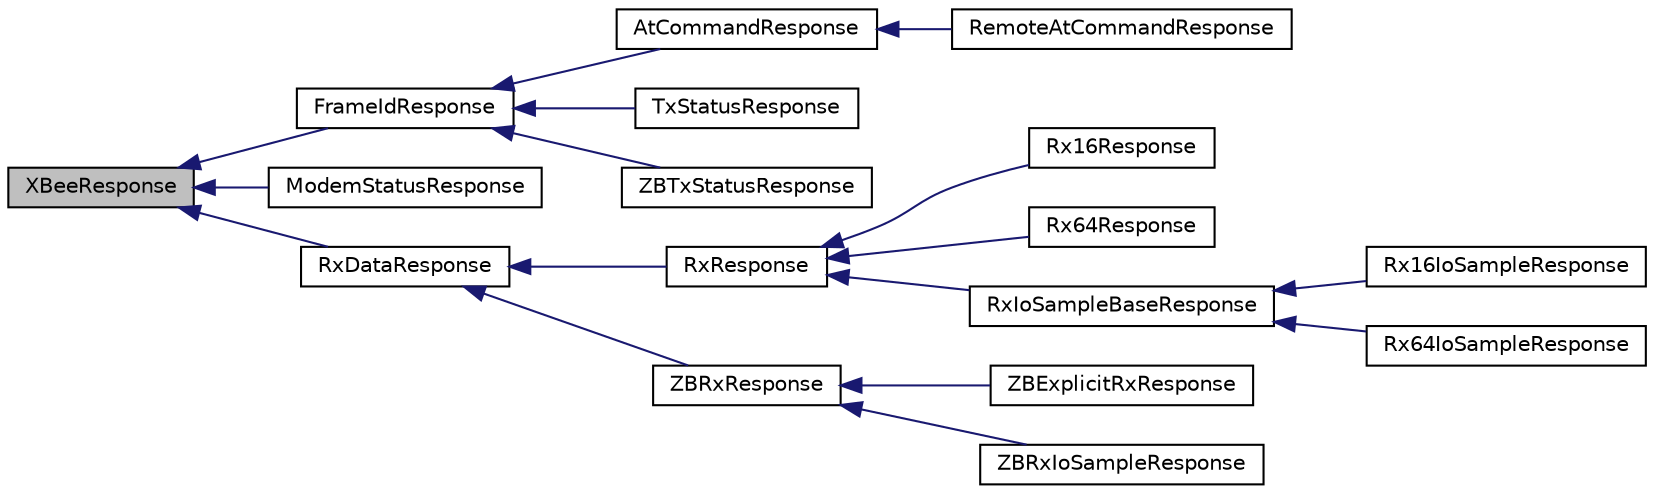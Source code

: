 digraph "XBeeResponse"
{
  edge [fontname="Helvetica",fontsize="10",labelfontname="Helvetica",labelfontsize="10"];
  node [fontname="Helvetica",fontsize="10",shape=record];
  rankdir="LR";
  Node0 [label="XBeeResponse",height=0.2,width=0.4,color="black", fillcolor="grey75", style="filled", fontcolor="black"];
  Node0 -> Node1 [dir="back",color="midnightblue",fontsize="10",style="solid",fontname="Helvetica"];
  Node1 [label="FrameIdResponse",height=0.2,width=0.4,color="black", fillcolor="white", style="filled",URL="$class_frame_id_response.html"];
  Node1 -> Node2 [dir="back",color="midnightblue",fontsize="10",style="solid",fontname="Helvetica"];
  Node2 [label="AtCommandResponse",height=0.2,width=0.4,color="black", fillcolor="white", style="filled",URL="$class_at_command_response.html"];
  Node2 -> Node3 [dir="back",color="midnightblue",fontsize="10",style="solid",fontname="Helvetica"];
  Node3 [label="RemoteAtCommandResponse",height=0.2,width=0.4,color="black", fillcolor="white", style="filled",URL="$class_remote_at_command_response.html"];
  Node1 -> Node4 [dir="back",color="midnightblue",fontsize="10",style="solid",fontname="Helvetica"];
  Node4 [label="TxStatusResponse",height=0.2,width=0.4,color="black", fillcolor="white", style="filled",URL="$class_tx_status_response.html"];
  Node1 -> Node5 [dir="back",color="midnightblue",fontsize="10",style="solid",fontname="Helvetica"];
  Node5 [label="ZBTxStatusResponse",height=0.2,width=0.4,color="black", fillcolor="white", style="filled",URL="$class_z_b_tx_status_response.html"];
  Node0 -> Node6 [dir="back",color="midnightblue",fontsize="10",style="solid",fontname="Helvetica"];
  Node6 [label="ModemStatusResponse",height=0.2,width=0.4,color="black", fillcolor="white", style="filled",URL="$class_modem_status_response.html"];
  Node0 -> Node7 [dir="back",color="midnightblue",fontsize="10",style="solid",fontname="Helvetica"];
  Node7 [label="RxDataResponse",height=0.2,width=0.4,color="black", fillcolor="white", style="filled",URL="$class_rx_data_response.html"];
  Node7 -> Node8 [dir="back",color="midnightblue",fontsize="10",style="solid",fontname="Helvetica"];
  Node8 [label="RxResponse",height=0.2,width=0.4,color="black", fillcolor="white", style="filled",URL="$class_rx_response.html"];
  Node8 -> Node9 [dir="back",color="midnightblue",fontsize="10",style="solid",fontname="Helvetica"];
  Node9 [label="Rx16Response",height=0.2,width=0.4,color="black", fillcolor="white", style="filled",URL="$class_rx16_response.html"];
  Node8 -> Node10 [dir="back",color="midnightblue",fontsize="10",style="solid",fontname="Helvetica"];
  Node10 [label="Rx64Response",height=0.2,width=0.4,color="black", fillcolor="white", style="filled",URL="$class_rx64_response.html"];
  Node8 -> Node11 [dir="back",color="midnightblue",fontsize="10",style="solid",fontname="Helvetica"];
  Node11 [label="RxIoSampleBaseResponse",height=0.2,width=0.4,color="black", fillcolor="white", style="filled",URL="$class_rx_io_sample_base_response.html"];
  Node11 -> Node12 [dir="back",color="midnightblue",fontsize="10",style="solid",fontname="Helvetica"];
  Node12 [label="Rx16IoSampleResponse",height=0.2,width=0.4,color="black", fillcolor="white", style="filled",URL="$class_rx16_io_sample_response.html"];
  Node11 -> Node13 [dir="back",color="midnightblue",fontsize="10",style="solid",fontname="Helvetica"];
  Node13 [label="Rx64IoSampleResponse",height=0.2,width=0.4,color="black", fillcolor="white", style="filled",URL="$class_rx64_io_sample_response.html"];
  Node7 -> Node14 [dir="back",color="midnightblue",fontsize="10",style="solid",fontname="Helvetica"];
  Node14 [label="ZBRxResponse",height=0.2,width=0.4,color="black", fillcolor="white", style="filled",URL="$class_z_b_rx_response.html"];
  Node14 -> Node15 [dir="back",color="midnightblue",fontsize="10",style="solid",fontname="Helvetica"];
  Node15 [label="ZBExplicitRxResponse",height=0.2,width=0.4,color="black", fillcolor="white", style="filled",URL="$class_z_b_explicit_rx_response.html"];
  Node14 -> Node16 [dir="back",color="midnightblue",fontsize="10",style="solid",fontname="Helvetica"];
  Node16 [label="ZBRxIoSampleResponse",height=0.2,width=0.4,color="black", fillcolor="white", style="filled",URL="$class_z_b_rx_io_sample_response.html"];
}
